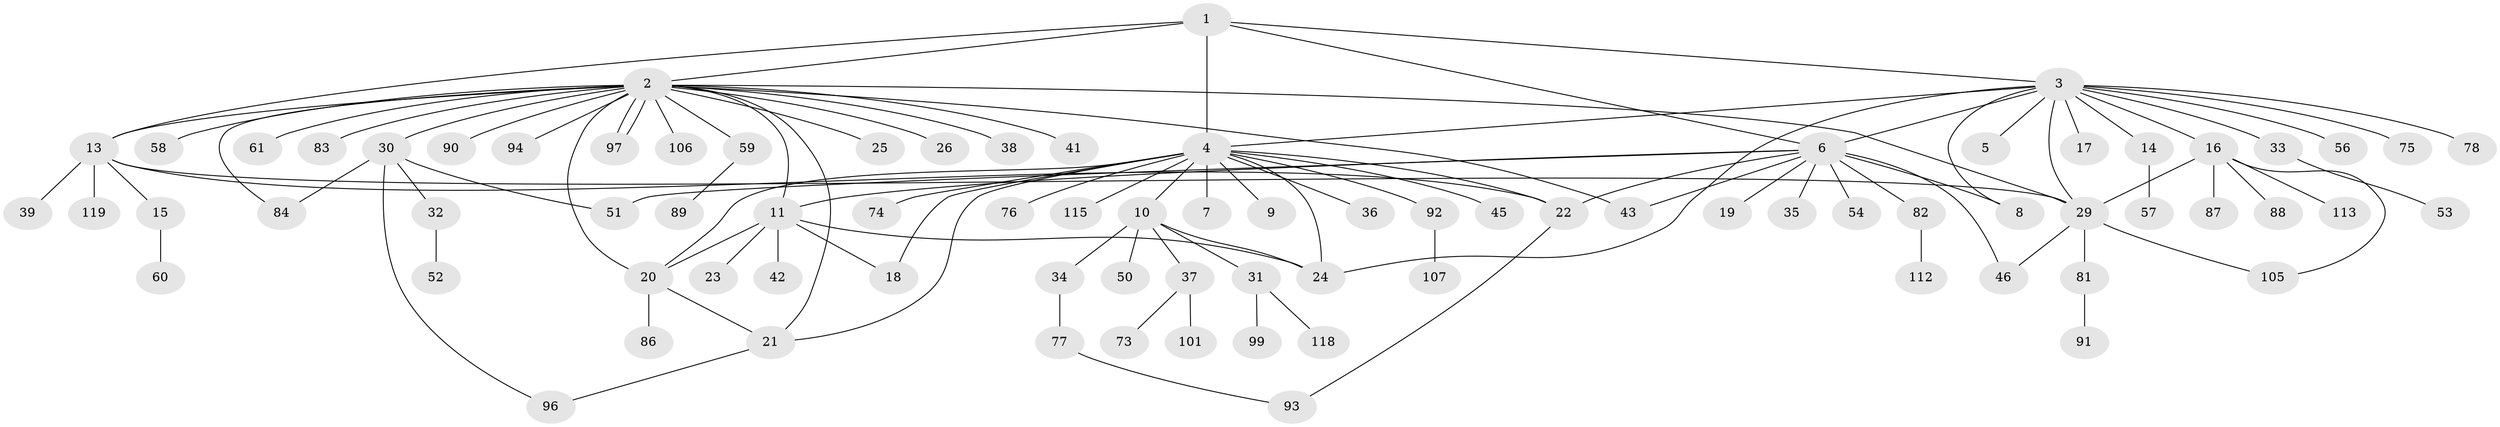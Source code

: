 // original degree distribution, {5: 0.025210084033613446, 22: 0.008403361344537815, 18: 0.008403361344537815, 13: 0.008403361344537815, 1: 0.5546218487394958, 16: 0.008403361344537815, 2: 0.19327731092436976, 8: 0.04201680672268908, 7: 0.008403361344537815, 3: 0.1092436974789916, 4: 0.03361344537815126}
// Generated by graph-tools (version 1.1) at 2025/18/03/04/25 18:18:26]
// undirected, 83 vertices, 108 edges
graph export_dot {
graph [start="1"]
  node [color=gray90,style=filled];
  1;
  2 [super="+55"];
  3 [super="+85+27+108+117+110+102+40+95"];
  4 [super="+12+80+63"];
  5;
  6 [super="+72+66+69"];
  7;
  8;
  9;
  10 [super="+64+62"];
  11;
  13 [super="+49"];
  14;
  15;
  16;
  17;
  18 [super="+28"];
  19;
  20 [super="+116+44+104+48"];
  21 [super="+47"];
  22;
  23;
  24;
  25;
  26;
  29 [super="+70"];
  30 [super="+111"];
  31;
  32;
  33;
  34 [super="+67"];
  35;
  36;
  37;
  38;
  39;
  41;
  42;
  43 [super="+98"];
  45;
  46;
  50;
  51;
  52;
  53;
  54;
  56;
  57;
  58;
  59;
  60;
  61;
  73;
  74;
  75;
  76;
  77;
  78;
  81;
  82;
  83;
  84;
  86;
  87;
  88;
  89;
  90;
  91;
  92 [super="+114"];
  93;
  94 [super="+103"];
  96;
  97;
  99;
  101;
  105;
  106;
  107;
  112;
  113;
  115;
  118;
  119;
  1 -- 2;
  1 -- 3;
  1 -- 6;
  1 -- 13;
  1 -- 4;
  2 -- 11;
  2 -- 13;
  2 -- 20;
  2 -- 21;
  2 -- 25;
  2 -- 26;
  2 -- 29;
  2 -- 30;
  2 -- 38;
  2 -- 41;
  2 -- 43;
  2 -- 58;
  2 -- 59;
  2 -- 61;
  2 -- 83;
  2 -- 84;
  2 -- 90;
  2 -- 94;
  2 -- 97;
  2 -- 97;
  2 -- 106;
  3 -- 4;
  3 -- 5;
  3 -- 6 [weight=3];
  3 -- 8;
  3 -- 14;
  3 -- 16 [weight=3];
  3 -- 17;
  3 -- 29;
  3 -- 33;
  3 -- 24;
  3 -- 56;
  3 -- 75;
  3 -- 78;
  4 -- 7;
  4 -- 9;
  4 -- 10;
  4 -- 24;
  4 -- 36;
  4 -- 45;
  4 -- 74;
  4 -- 76;
  4 -- 18;
  4 -- 20;
  4 -- 22;
  4 -- 92;
  4 -- 21;
  4 -- 115;
  6 -- 8;
  6 -- 11;
  6 -- 19;
  6 -- 35;
  6 -- 43;
  6 -- 46;
  6 -- 51;
  6 -- 54;
  6 -- 82;
  6 -- 22;
  10 -- 24;
  10 -- 31;
  10 -- 34;
  10 -- 37;
  10 -- 50;
  11 -- 18;
  11 -- 23;
  11 -- 24;
  11 -- 42;
  11 -- 20;
  13 -- 15;
  13 -- 22;
  13 -- 39;
  13 -- 119;
  13 -- 29;
  14 -- 57;
  15 -- 60;
  16 -- 29;
  16 -- 87;
  16 -- 88;
  16 -- 105;
  16 -- 113;
  20 -- 21;
  20 -- 86;
  21 -- 96;
  22 -- 93;
  29 -- 46;
  29 -- 81;
  29 -- 105;
  30 -- 32;
  30 -- 96;
  30 -- 51;
  30 -- 84;
  31 -- 99;
  31 -- 118;
  32 -- 52;
  33 -- 53;
  34 -- 77;
  37 -- 73;
  37 -- 101;
  59 -- 89;
  77 -- 93;
  81 -- 91;
  82 -- 112;
  92 -- 107;
}
